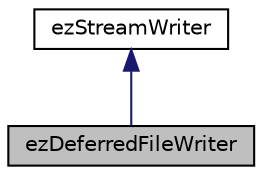 digraph "ezDeferredFileWriter"
{
 // LATEX_PDF_SIZE
  edge [fontname="Helvetica",fontsize="10",labelfontname="Helvetica",labelfontsize="10"];
  node [fontname="Helvetica",fontsize="10",shape=record];
  Node1 [label="ezDeferredFileWriter",height=0.2,width=0.4,color="black", fillcolor="grey75", style="filled", fontcolor="black",tooltip="A file writer that caches all written data and only opens and writes to the output file when everythi..."];
  Node2 -> Node1 [dir="back",color="midnightblue",fontsize="10",style="solid",fontname="Helvetica"];
  Node2 [label="ezStreamWriter",height=0.2,width=0.4,color="black", fillcolor="white", style="filled",URL="$d6/dcc/classez_stream_writer.htm",tooltip="Interface for binary out (write) streams."];
}
